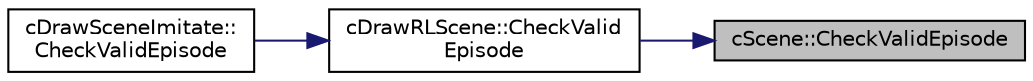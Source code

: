 digraph "cScene::CheckValidEpisode"
{
 // LATEX_PDF_SIZE
  edge [fontname="Helvetica",fontsize="10",labelfontname="Helvetica",labelfontsize="10"];
  node [fontname="Helvetica",fontsize="10",shape=record];
  rankdir="RL";
  Node1 [label="cScene::CheckValidEpisode",height=0.2,width=0.4,color="black", fillcolor="grey75", style="filled", fontcolor="black",tooltip=" "];
  Node1 -> Node2 [dir="back",color="midnightblue",fontsize="10",style="solid",fontname="Helvetica"];
  Node2 [label="cDrawRLScene::CheckValid\lEpisode",height=0.2,width=0.4,color="black", fillcolor="white", style="filled",URL="$classc_draw_r_l_scene.html#afb8c3e8f66c799efefc4ec5592a8525e",tooltip=" "];
  Node2 -> Node3 [dir="back",color="midnightblue",fontsize="10",style="solid",fontname="Helvetica"];
  Node3 [label="cDrawSceneImitate::\lCheckValidEpisode",height=0.2,width=0.4,color="black", fillcolor="white", style="filled",URL="$classc_draw_scene_imitate.html#a05ec8cf6f6626bcbe5b1a4a67fe4b5c6",tooltip=" "];
}

